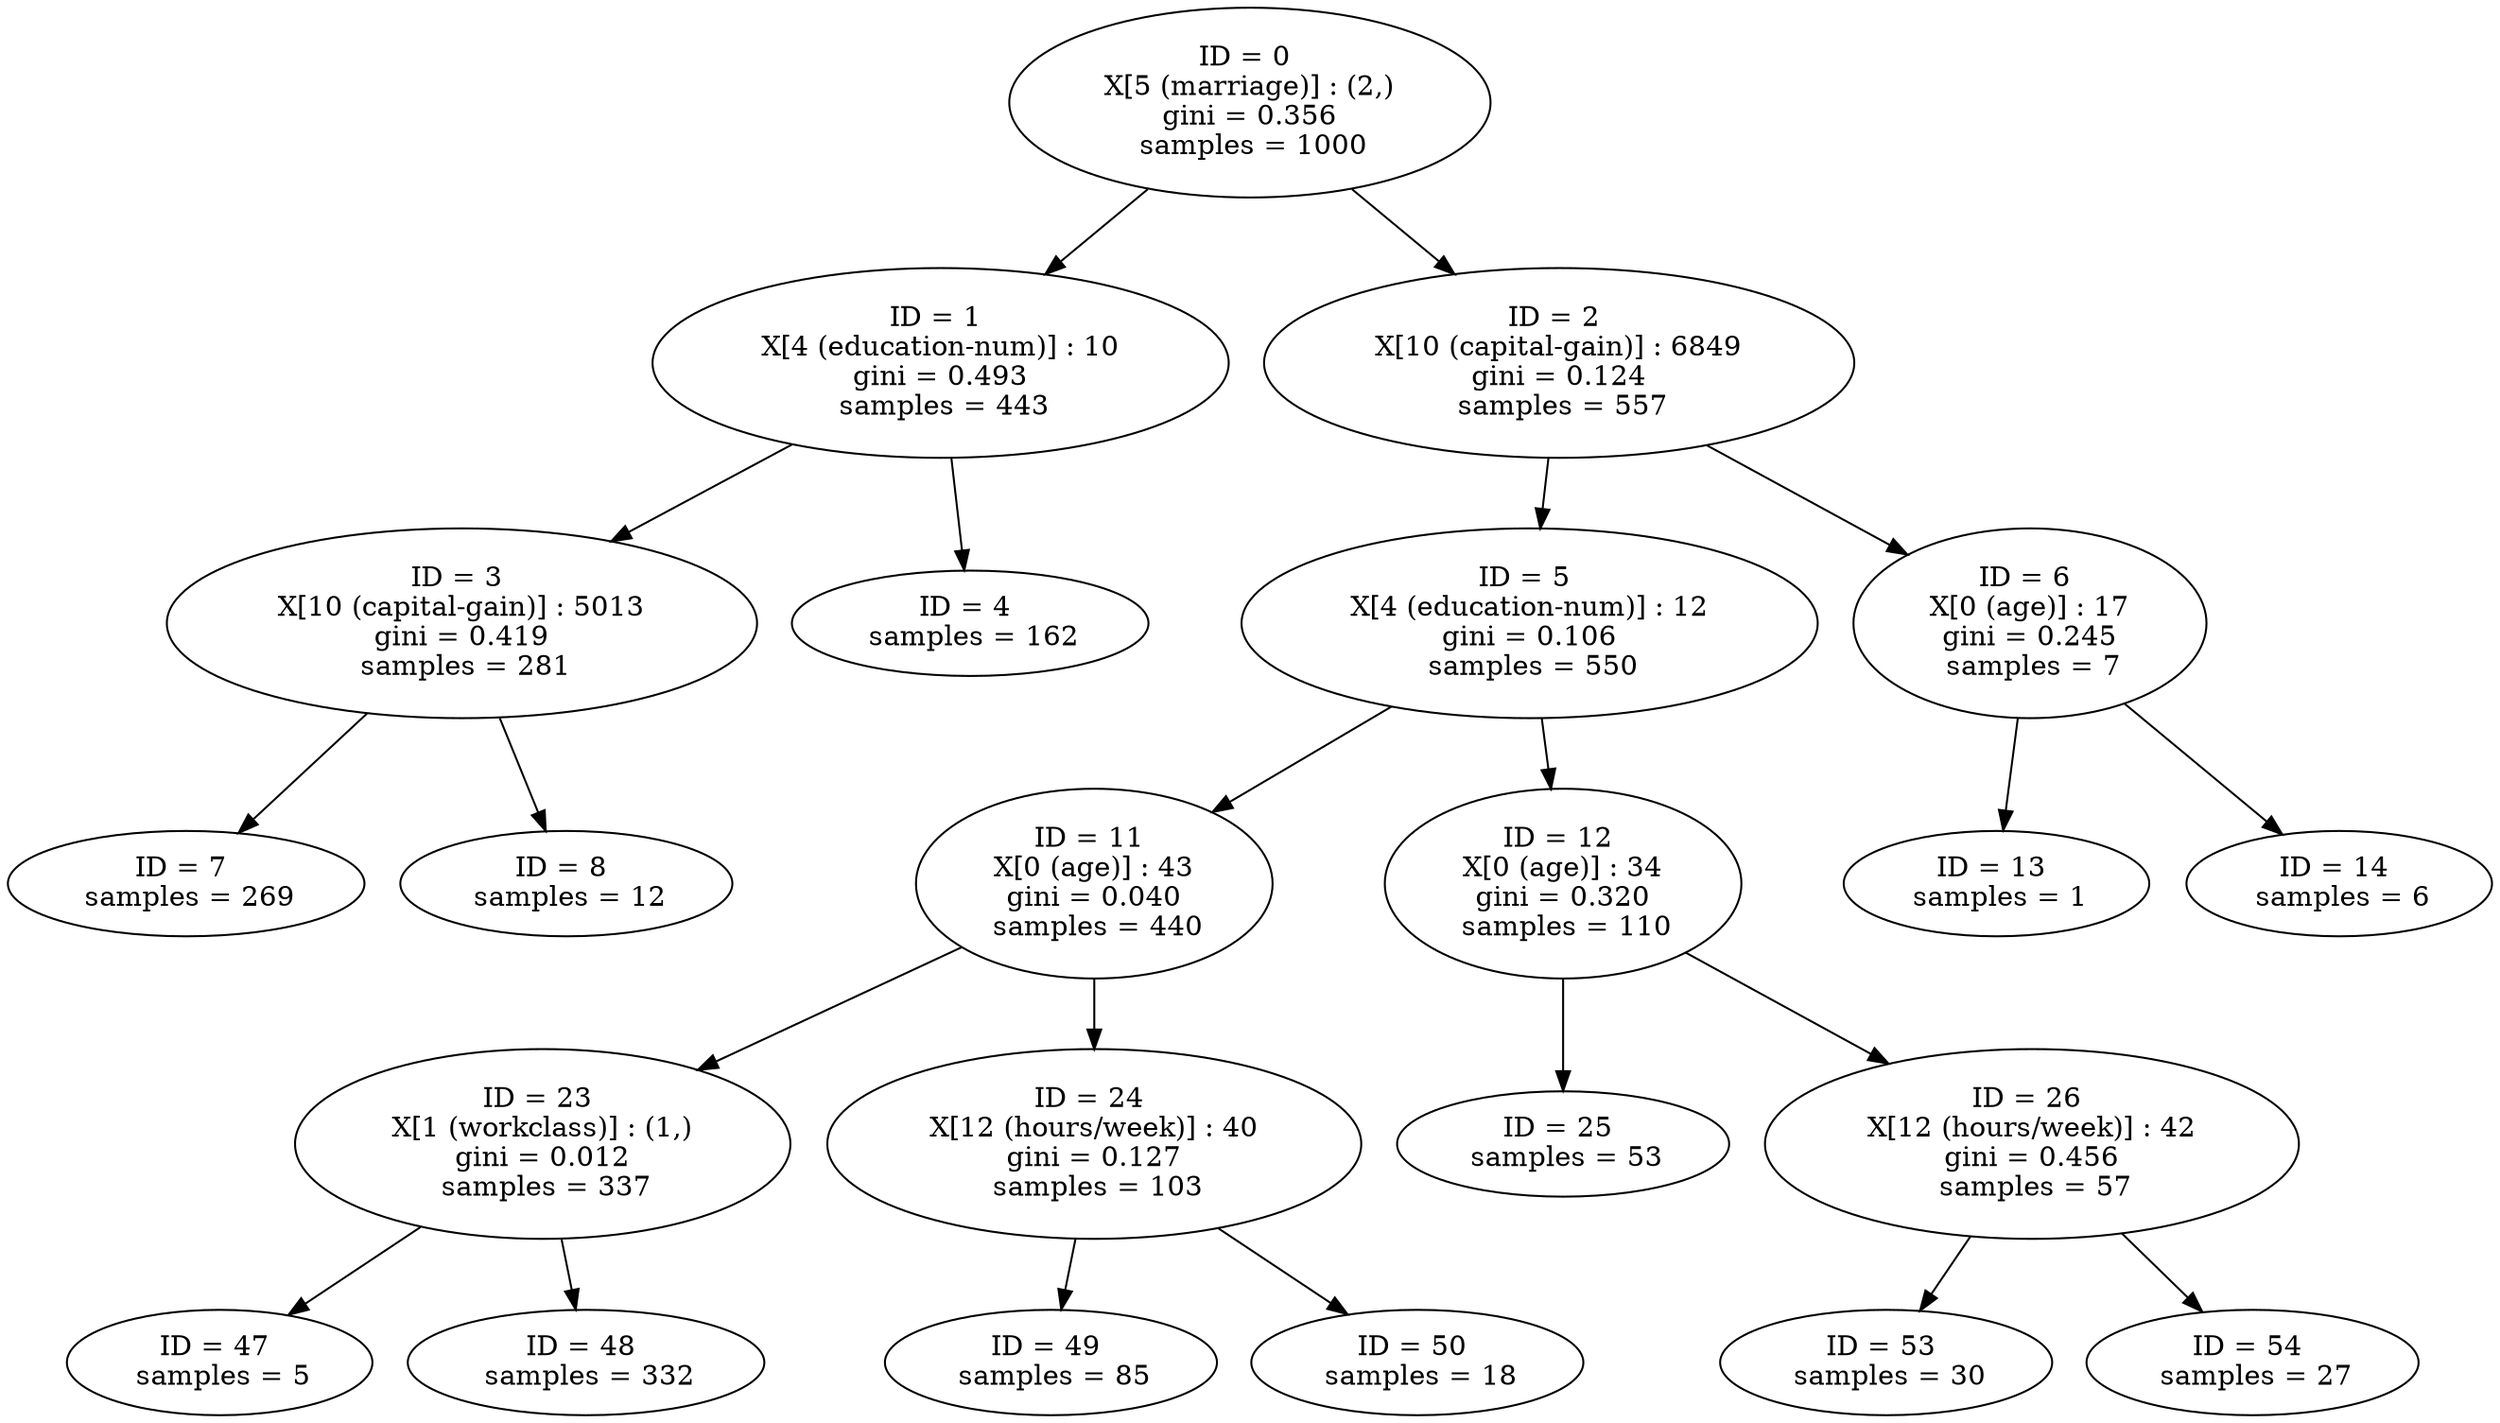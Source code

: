 strict digraph G {0 [label="ID = 0 
 X[5 (marriage)] : (2,) 
 gini = 0.356 
 samples = 1000"];0 -> 1;0 -> 2;1 [label="ID = 1 
 X[4 (education-num)] : 10 
 gini = 0.493 
 samples = 443"];1 -> 3;1 -> 4;2 [label="ID = 2 
 X[10 (capital-gain)] : 6849 
 gini = 0.124 
 samples = 557"];2 -> 5;2 -> 6;3 [label="ID = 3 
 X[10 (capital-gain)] : 5013 
 gini = 0.419 
 samples = 281"];3 -> 7;3 -> 8;4 [label="ID = 4 
 samples = 162"];5 [label="ID = 5 
 X[4 (education-num)] : 12 
 gini = 0.106 
 samples = 550"];5 -> 11;5 -> 12;6 [label="ID = 6 
 X[0 (age)] : 17 
 gini = 0.245 
 samples = 7"];6 -> 13;6 -> 14;7 [label="ID = 7 
 samples = 269"];8 [label="ID = 8 
 samples = 12"];11 [label="ID = 11 
 X[0 (age)] : 43 
 gini = 0.040 
 samples = 440"];11 -> 23;11 -> 24;12 [label="ID = 12 
 X[0 (age)] : 34 
 gini = 0.320 
 samples = 110"];12 -> 25;12 -> 26;13 [label="ID = 13 
 samples = 1"];14 [label="ID = 14 
 samples = 6"];23 [label="ID = 23 
 X[1 (workclass)] : (1,) 
 gini = 0.012 
 samples = 337"];23 -> 47;23 -> 48;24 [label="ID = 24 
 X[12 (hours/week)] : 40 
 gini = 0.127 
 samples = 103"];24 -> 49;24 -> 50;25 [label="ID = 25 
 samples = 53"];26 [label="ID = 26 
 X[12 (hours/week)] : 42 
 gini = 0.456 
 samples = 57"];26 -> 53;26 -> 54;47 [label="ID = 47 
 samples = 5"];48 [label="ID = 48 
 samples = 332"];49 [label="ID = 49 
 samples = 85"];50 [label="ID = 50 
 samples = 18"];53 [label="ID = 53 
 samples = 30"];54 [label="ID = 54 
 samples = 27"];}